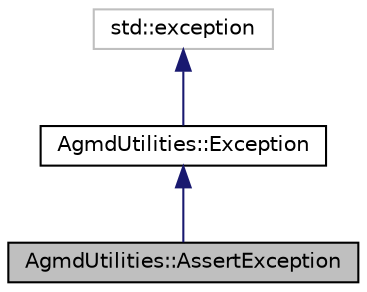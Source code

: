 digraph "AgmdUtilities::AssertException"
{
  edge [fontname="Helvetica",fontsize="10",labelfontname="Helvetica",labelfontsize="10"];
  node [fontname="Helvetica",fontsize="10",shape=record];
  Node1 [label="AgmdUtilities::AssertException",height=0.2,width=0.4,color="black", fillcolor="grey75", style="filled" fontcolor="black"];
  Node2 -> Node1 [dir="back",color="midnightblue",fontsize="10",style="solid"];
  Node2 [label="AgmdUtilities::Exception",height=0.2,width=0.4,color="black", fillcolor="white", style="filled",URL="$class_agmd_utilities_1_1_exception.html"];
  Node3 -> Node2 [dir="back",color="midnightblue",fontsize="10",style="solid"];
  Node3 [label="std::exception",height=0.2,width=0.4,color="grey75", fillcolor="white", style="filled"];
}

